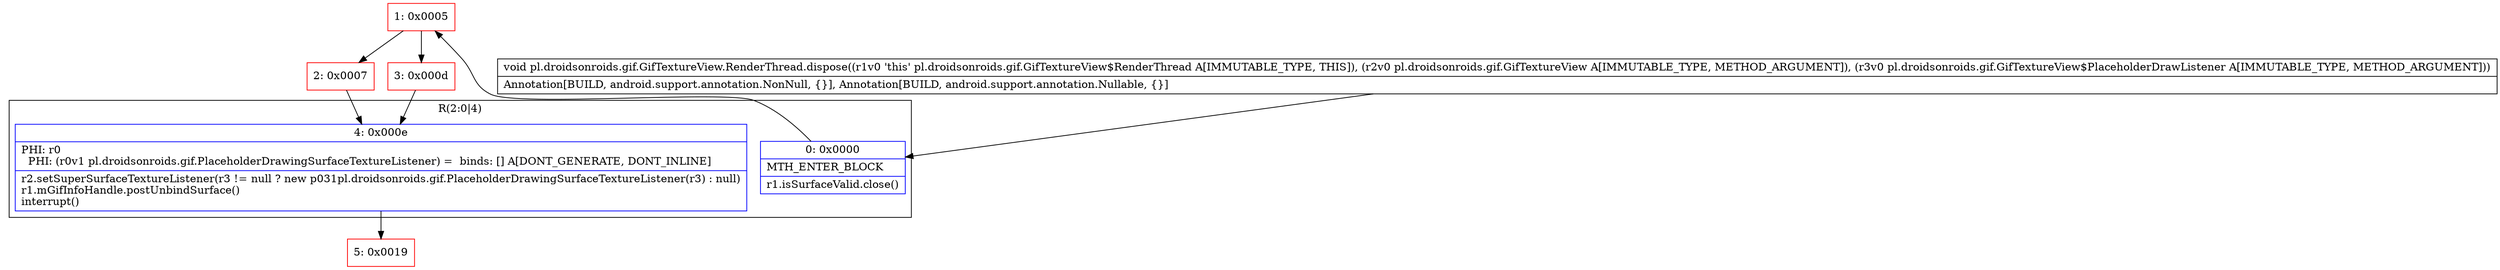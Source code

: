 digraph "CFG forpl.droidsonroids.gif.GifTextureView.RenderThread.dispose(Lpl\/droidsonroids\/gif\/GifTextureView;Lpl\/droidsonroids\/gif\/GifTextureView$PlaceholderDrawListener;)V" {
subgraph cluster_Region_957273959 {
label = "R(2:0|4)";
node [shape=record,color=blue];
Node_0 [shape=record,label="{0\:\ 0x0000|MTH_ENTER_BLOCK\l|r1.isSurfaceValid.close()\l}"];
Node_4 [shape=record,label="{4\:\ 0x000e|PHI: r0 \l  PHI: (r0v1 pl.droidsonroids.gif.PlaceholderDrawingSurfaceTextureListener) =  binds: [] A[DONT_GENERATE, DONT_INLINE]\l|r2.setSuperSurfaceTextureListener(r3 != null ? new p031pl.droidsonroids.gif.PlaceholderDrawingSurfaceTextureListener(r3) : null)\lr1.mGifInfoHandle.postUnbindSurface()\linterrupt()\l}"];
}
Node_1 [shape=record,color=red,label="{1\:\ 0x0005}"];
Node_2 [shape=record,color=red,label="{2\:\ 0x0007}"];
Node_3 [shape=record,color=red,label="{3\:\ 0x000d}"];
Node_5 [shape=record,color=red,label="{5\:\ 0x0019}"];
MethodNode[shape=record,label="{void pl.droidsonroids.gif.GifTextureView.RenderThread.dispose((r1v0 'this' pl.droidsonroids.gif.GifTextureView$RenderThread A[IMMUTABLE_TYPE, THIS]), (r2v0 pl.droidsonroids.gif.GifTextureView A[IMMUTABLE_TYPE, METHOD_ARGUMENT]), (r3v0 pl.droidsonroids.gif.GifTextureView$PlaceholderDrawListener A[IMMUTABLE_TYPE, METHOD_ARGUMENT]))  | Annotation[BUILD, android.support.annotation.NonNull, \{\}], Annotation[BUILD, android.support.annotation.Nullable, \{\}]\l}"];
MethodNode -> Node_0;
Node_0 -> Node_1;
Node_4 -> Node_5;
Node_1 -> Node_2;
Node_1 -> Node_3;
Node_2 -> Node_4;
Node_3 -> Node_4;
}

